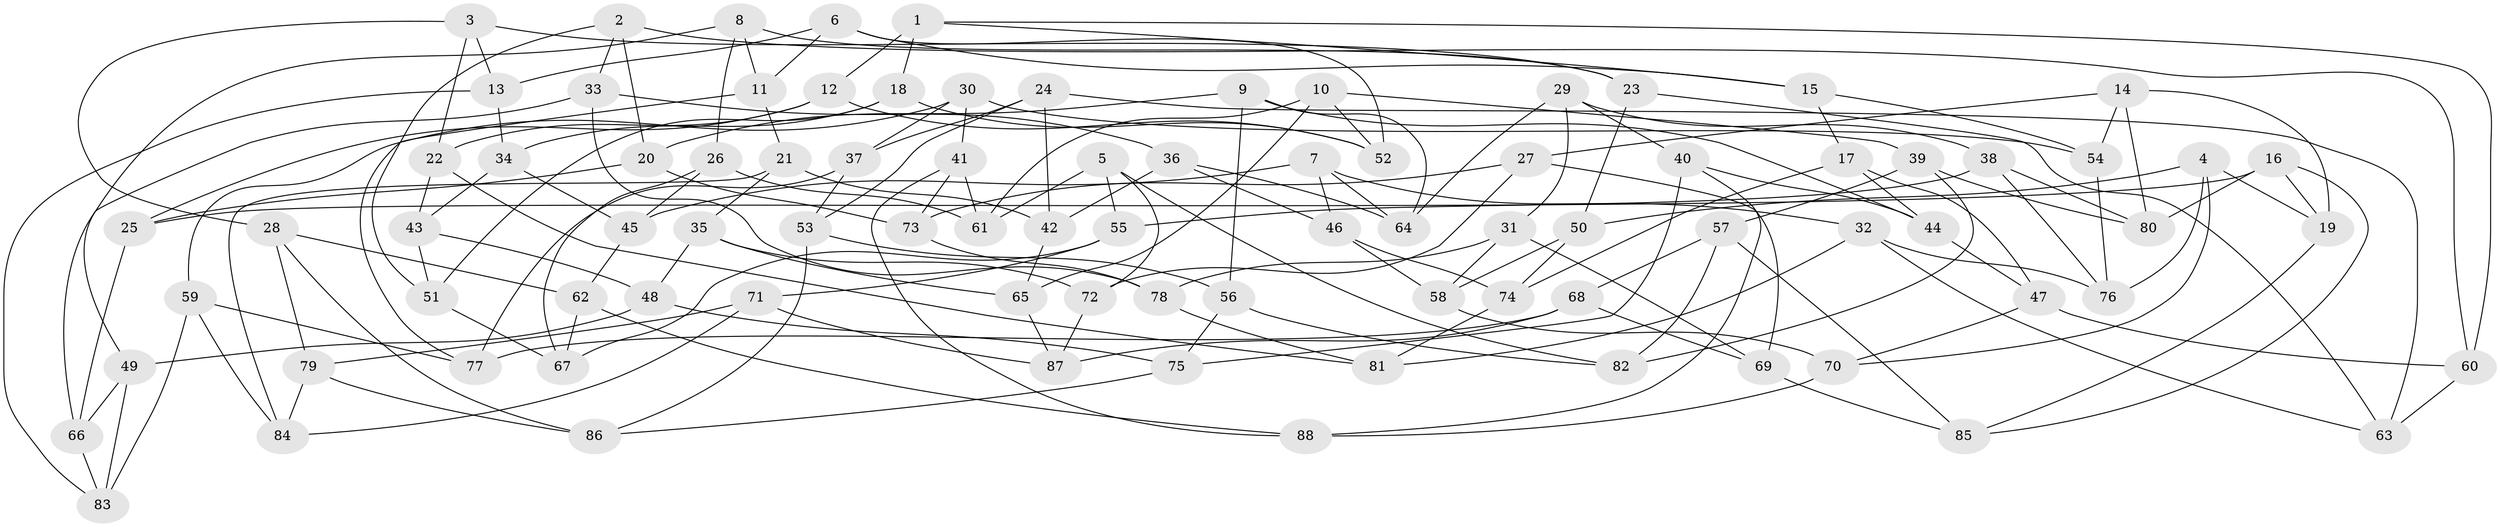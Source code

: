 // coarse degree distribution, {6: 0.5272727272727272, 4: 0.4, 5: 0.07272727272727272}
// Generated by graph-tools (version 1.1) at 2025/52/02/27/25 19:52:34]
// undirected, 88 vertices, 176 edges
graph export_dot {
graph [start="1"]
  node [color=gray90,style=filled];
  1;
  2;
  3;
  4;
  5;
  6;
  7;
  8;
  9;
  10;
  11;
  12;
  13;
  14;
  15;
  16;
  17;
  18;
  19;
  20;
  21;
  22;
  23;
  24;
  25;
  26;
  27;
  28;
  29;
  30;
  31;
  32;
  33;
  34;
  35;
  36;
  37;
  38;
  39;
  40;
  41;
  42;
  43;
  44;
  45;
  46;
  47;
  48;
  49;
  50;
  51;
  52;
  53;
  54;
  55;
  56;
  57;
  58;
  59;
  60;
  61;
  62;
  63;
  64;
  65;
  66;
  67;
  68;
  69;
  70;
  71;
  72;
  73;
  74;
  75;
  76;
  77;
  78;
  79;
  80;
  81;
  82;
  83;
  84;
  85;
  86;
  87;
  88;
  1 -- 60;
  1 -- 12;
  1 -- 15;
  1 -- 18;
  2 -- 20;
  2 -- 60;
  2 -- 33;
  2 -- 51;
  3 -- 22;
  3 -- 13;
  3 -- 23;
  3 -- 28;
  4 -- 50;
  4 -- 76;
  4 -- 70;
  4 -- 19;
  5 -- 61;
  5 -- 72;
  5 -- 82;
  5 -- 55;
  6 -- 52;
  6 -- 11;
  6 -- 13;
  6 -- 15;
  7 -- 45;
  7 -- 64;
  7 -- 32;
  7 -- 46;
  8 -- 11;
  8 -- 26;
  8 -- 49;
  8 -- 23;
  9 -- 64;
  9 -- 44;
  9 -- 20;
  9 -- 56;
  10 -- 52;
  10 -- 65;
  10 -- 61;
  10 -- 39;
  11 -- 21;
  11 -- 77;
  12 -- 52;
  12 -- 25;
  12 -- 22;
  13 -- 83;
  13 -- 34;
  14 -- 54;
  14 -- 80;
  14 -- 27;
  14 -- 19;
  15 -- 17;
  15 -- 54;
  16 -- 85;
  16 -- 19;
  16 -- 80;
  16 -- 25;
  17 -- 74;
  17 -- 44;
  17 -- 47;
  18 -- 51;
  18 -- 34;
  18 -- 52;
  19 -- 85;
  20 -- 73;
  20 -- 25;
  21 -- 35;
  21 -- 42;
  21 -- 84;
  22 -- 81;
  22 -- 43;
  23 -- 63;
  23 -- 50;
  24 -- 42;
  24 -- 53;
  24 -- 37;
  24 -- 63;
  25 -- 66;
  26 -- 45;
  26 -- 67;
  26 -- 61;
  27 -- 69;
  27 -- 73;
  27 -- 72;
  28 -- 86;
  28 -- 62;
  28 -- 79;
  29 -- 40;
  29 -- 64;
  29 -- 31;
  29 -- 38;
  30 -- 41;
  30 -- 54;
  30 -- 37;
  30 -- 59;
  31 -- 78;
  31 -- 58;
  31 -- 69;
  32 -- 63;
  32 -- 76;
  32 -- 81;
  33 -- 78;
  33 -- 36;
  33 -- 66;
  34 -- 45;
  34 -- 43;
  35 -- 65;
  35 -- 72;
  35 -- 48;
  36 -- 42;
  36 -- 46;
  36 -- 64;
  37 -- 77;
  37 -- 53;
  38 -- 76;
  38 -- 55;
  38 -- 80;
  39 -- 57;
  39 -- 80;
  39 -- 82;
  40 -- 44;
  40 -- 75;
  40 -- 88;
  41 -- 88;
  41 -- 73;
  41 -- 61;
  42 -- 65;
  43 -- 51;
  43 -- 48;
  44 -- 47;
  45 -- 62;
  46 -- 58;
  46 -- 74;
  47 -- 60;
  47 -- 70;
  48 -- 75;
  48 -- 49;
  49 -- 66;
  49 -- 83;
  50 -- 58;
  50 -- 74;
  51 -- 67;
  53 -- 86;
  53 -- 56;
  54 -- 76;
  55 -- 71;
  55 -- 67;
  56 -- 75;
  56 -- 82;
  57 -- 85;
  57 -- 68;
  57 -- 82;
  58 -- 70;
  59 -- 77;
  59 -- 83;
  59 -- 84;
  60 -- 63;
  62 -- 88;
  62 -- 67;
  65 -- 87;
  66 -- 83;
  68 -- 77;
  68 -- 69;
  68 -- 87;
  69 -- 85;
  70 -- 88;
  71 -- 79;
  71 -- 84;
  71 -- 87;
  72 -- 87;
  73 -- 78;
  74 -- 81;
  75 -- 86;
  78 -- 81;
  79 -- 86;
  79 -- 84;
}
